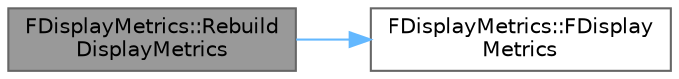 digraph "FDisplayMetrics::RebuildDisplayMetrics"
{
 // INTERACTIVE_SVG=YES
 // LATEX_PDF_SIZE
  bgcolor="transparent";
  edge [fontname=Helvetica,fontsize=10,labelfontname=Helvetica,labelfontsize=10];
  node [fontname=Helvetica,fontsize=10,shape=box,height=0.2,width=0.4];
  rankdir="LR";
  Node1 [id="Node000001",label="FDisplayMetrics::Rebuild\lDisplayMetrics",height=0.2,width=0.4,color="gray40", fillcolor="grey60", style="filled", fontcolor="black",tooltip=" "];
  Node1 -> Node2 [id="edge1_Node000001_Node000002",color="steelblue1",style="solid",tooltip=" "];
  Node2 [id="Node000002",label="FDisplayMetrics::FDisplay\lMetrics",height=0.2,width=0.4,color="grey40", fillcolor="white", style="filled",URL="$d9/da0/structFDisplayMetrics.html#a577adb163285c6980d83bbd8e0433f41",tooltip=" "];
}
